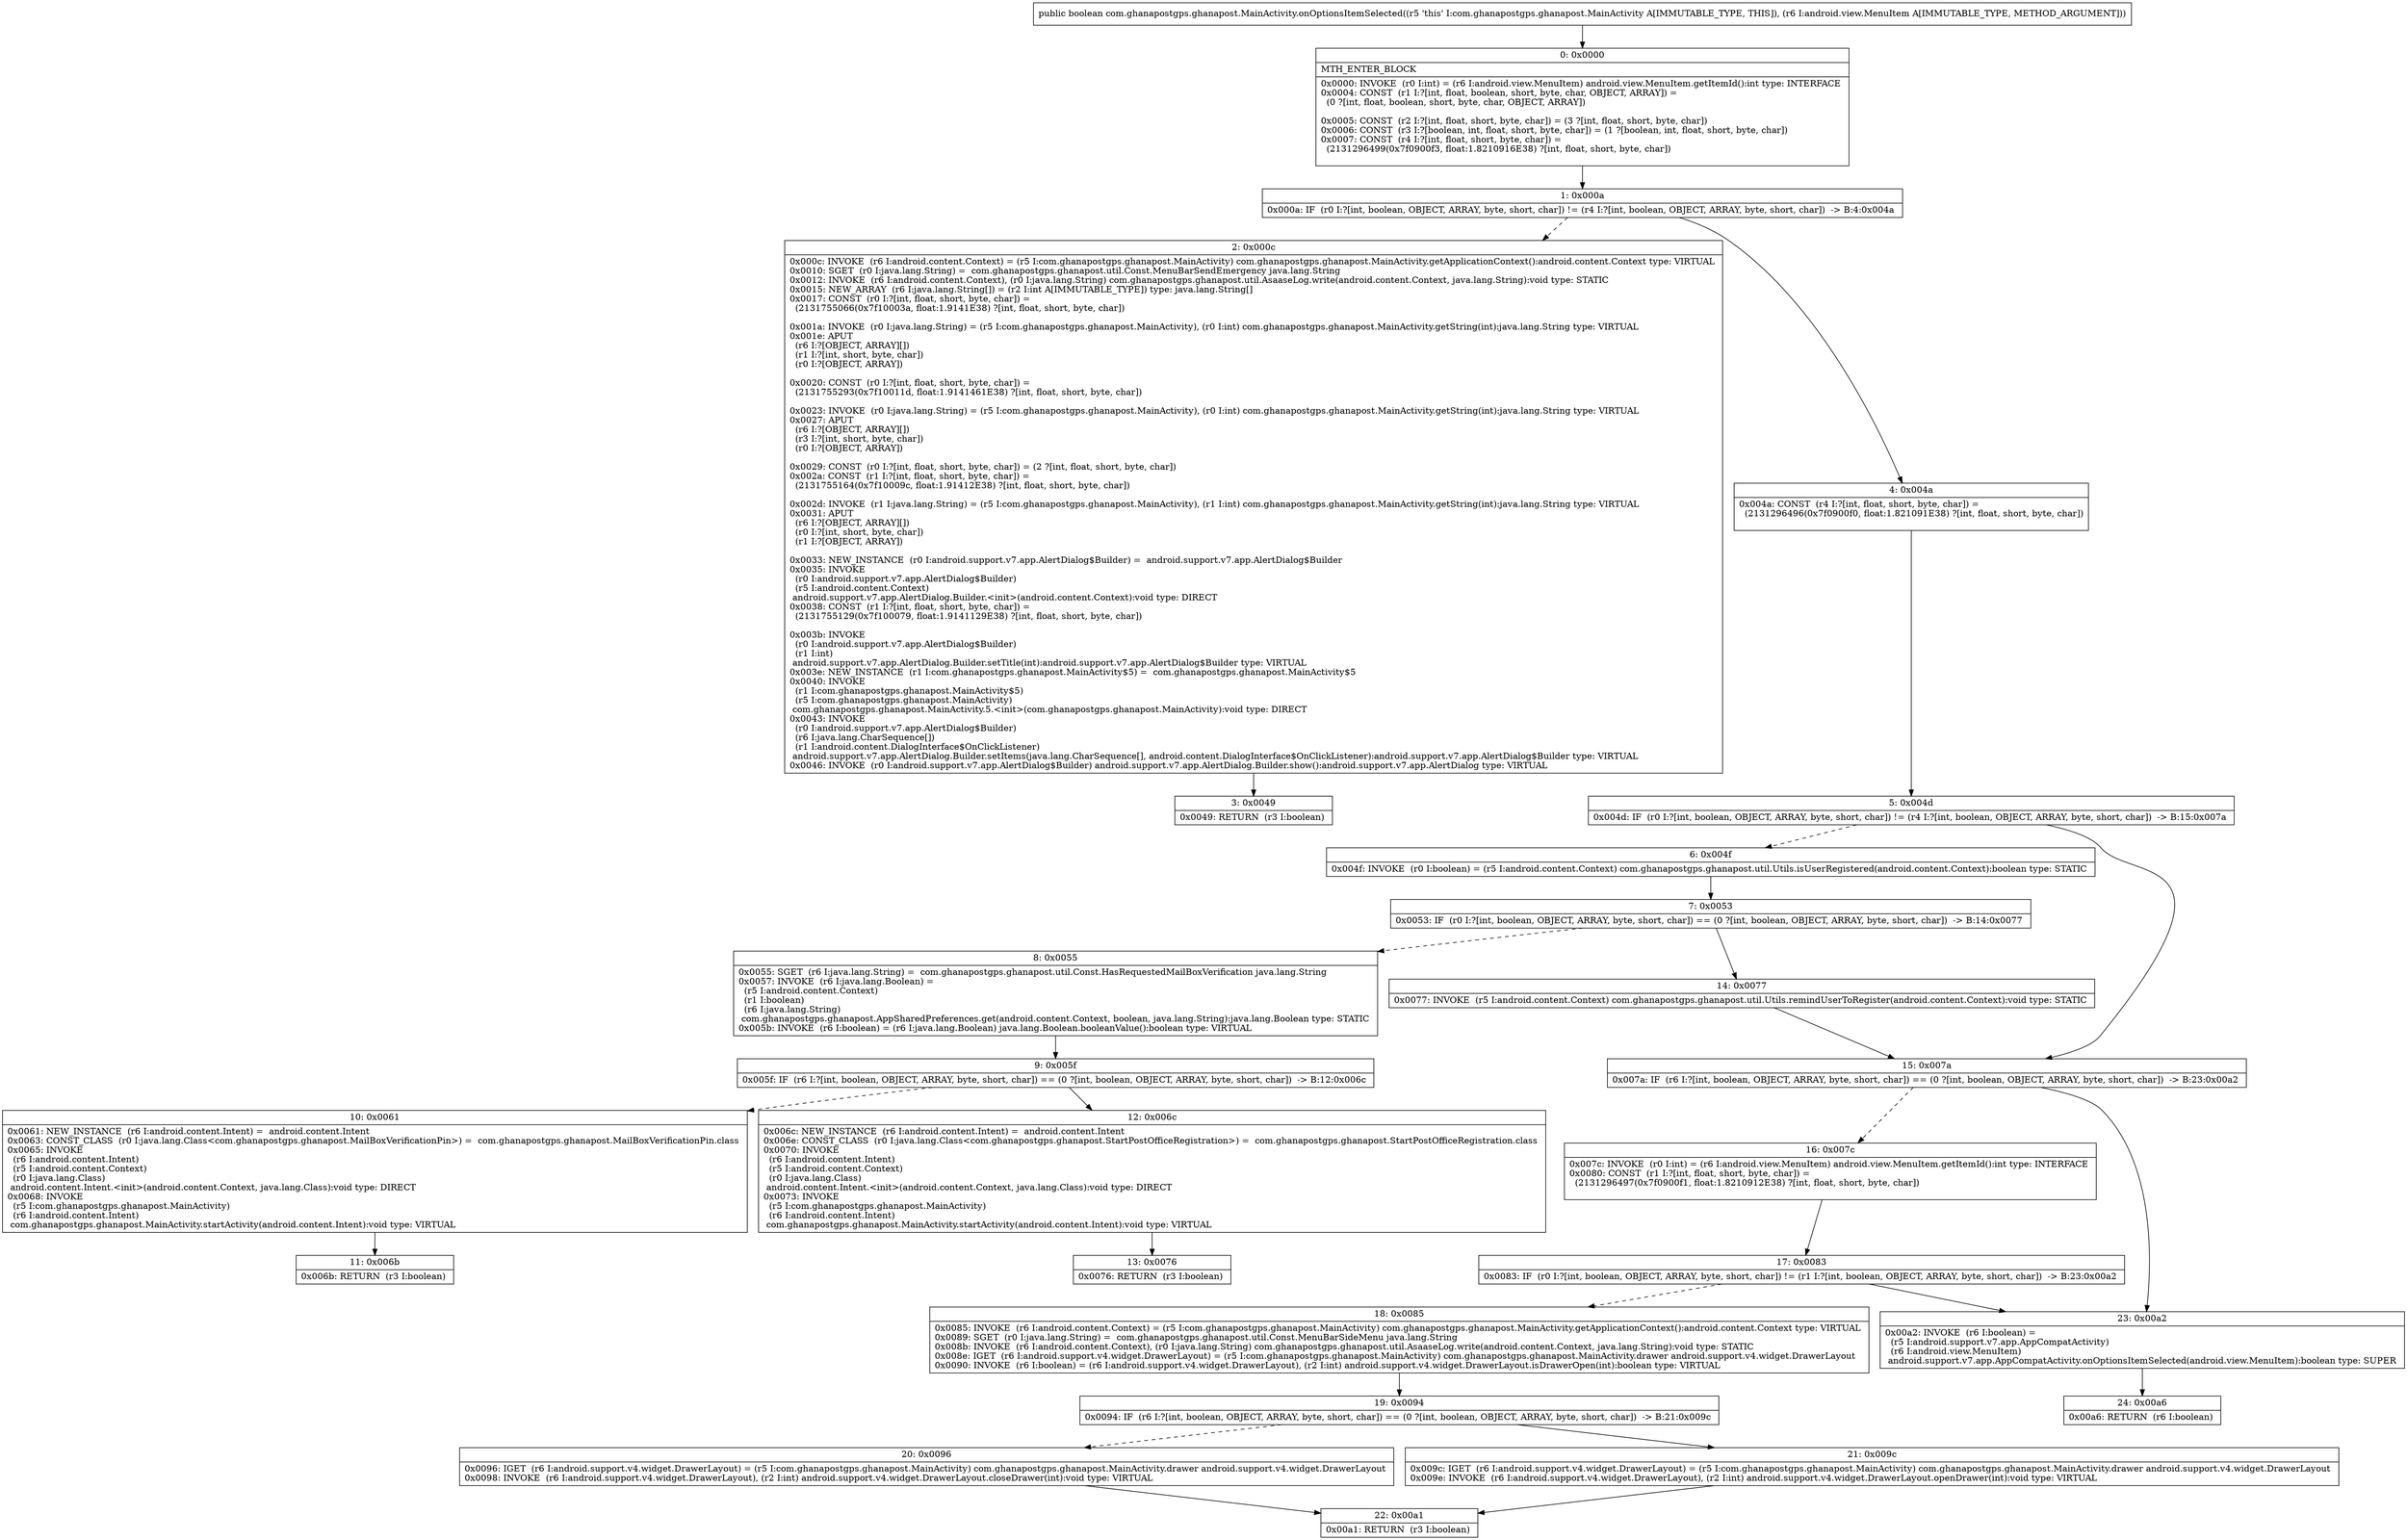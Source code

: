 digraph "CFG forcom.ghanapostgps.ghanapost.MainActivity.onOptionsItemSelected(Landroid\/view\/MenuItem;)Z" {
Node_0 [shape=record,label="{0\:\ 0x0000|MTH_ENTER_BLOCK\l|0x0000: INVOKE  (r0 I:int) = (r6 I:android.view.MenuItem) android.view.MenuItem.getItemId():int type: INTERFACE \l0x0004: CONST  (r1 I:?[int, float, boolean, short, byte, char, OBJECT, ARRAY]) = \l  (0 ?[int, float, boolean, short, byte, char, OBJECT, ARRAY])\l \l0x0005: CONST  (r2 I:?[int, float, short, byte, char]) = (3 ?[int, float, short, byte, char]) \l0x0006: CONST  (r3 I:?[boolean, int, float, short, byte, char]) = (1 ?[boolean, int, float, short, byte, char]) \l0x0007: CONST  (r4 I:?[int, float, short, byte, char]) = \l  (2131296499(0x7f0900f3, float:1.8210916E38) ?[int, float, short, byte, char])\l \l}"];
Node_1 [shape=record,label="{1\:\ 0x000a|0x000a: IF  (r0 I:?[int, boolean, OBJECT, ARRAY, byte, short, char]) != (r4 I:?[int, boolean, OBJECT, ARRAY, byte, short, char])  \-\> B:4:0x004a \l}"];
Node_2 [shape=record,label="{2\:\ 0x000c|0x000c: INVOKE  (r6 I:android.content.Context) = (r5 I:com.ghanapostgps.ghanapost.MainActivity) com.ghanapostgps.ghanapost.MainActivity.getApplicationContext():android.content.Context type: VIRTUAL \l0x0010: SGET  (r0 I:java.lang.String) =  com.ghanapostgps.ghanapost.util.Const.MenuBarSendEmergency java.lang.String \l0x0012: INVOKE  (r6 I:android.content.Context), (r0 I:java.lang.String) com.ghanapostgps.ghanapost.util.AsaaseLog.write(android.content.Context, java.lang.String):void type: STATIC \l0x0015: NEW_ARRAY  (r6 I:java.lang.String[]) = (r2 I:int A[IMMUTABLE_TYPE]) type: java.lang.String[] \l0x0017: CONST  (r0 I:?[int, float, short, byte, char]) = \l  (2131755066(0x7f10003a, float:1.9141E38) ?[int, float, short, byte, char])\l \l0x001a: INVOKE  (r0 I:java.lang.String) = (r5 I:com.ghanapostgps.ghanapost.MainActivity), (r0 I:int) com.ghanapostgps.ghanapost.MainActivity.getString(int):java.lang.String type: VIRTUAL \l0x001e: APUT  \l  (r6 I:?[OBJECT, ARRAY][])\l  (r1 I:?[int, short, byte, char])\l  (r0 I:?[OBJECT, ARRAY])\l \l0x0020: CONST  (r0 I:?[int, float, short, byte, char]) = \l  (2131755293(0x7f10011d, float:1.9141461E38) ?[int, float, short, byte, char])\l \l0x0023: INVOKE  (r0 I:java.lang.String) = (r5 I:com.ghanapostgps.ghanapost.MainActivity), (r0 I:int) com.ghanapostgps.ghanapost.MainActivity.getString(int):java.lang.String type: VIRTUAL \l0x0027: APUT  \l  (r6 I:?[OBJECT, ARRAY][])\l  (r3 I:?[int, short, byte, char])\l  (r0 I:?[OBJECT, ARRAY])\l \l0x0029: CONST  (r0 I:?[int, float, short, byte, char]) = (2 ?[int, float, short, byte, char]) \l0x002a: CONST  (r1 I:?[int, float, short, byte, char]) = \l  (2131755164(0x7f10009c, float:1.91412E38) ?[int, float, short, byte, char])\l \l0x002d: INVOKE  (r1 I:java.lang.String) = (r5 I:com.ghanapostgps.ghanapost.MainActivity), (r1 I:int) com.ghanapostgps.ghanapost.MainActivity.getString(int):java.lang.String type: VIRTUAL \l0x0031: APUT  \l  (r6 I:?[OBJECT, ARRAY][])\l  (r0 I:?[int, short, byte, char])\l  (r1 I:?[OBJECT, ARRAY])\l \l0x0033: NEW_INSTANCE  (r0 I:android.support.v7.app.AlertDialog$Builder) =  android.support.v7.app.AlertDialog$Builder \l0x0035: INVOKE  \l  (r0 I:android.support.v7.app.AlertDialog$Builder)\l  (r5 I:android.content.Context)\l android.support.v7.app.AlertDialog.Builder.\<init\>(android.content.Context):void type: DIRECT \l0x0038: CONST  (r1 I:?[int, float, short, byte, char]) = \l  (2131755129(0x7f100079, float:1.9141129E38) ?[int, float, short, byte, char])\l \l0x003b: INVOKE  \l  (r0 I:android.support.v7.app.AlertDialog$Builder)\l  (r1 I:int)\l android.support.v7.app.AlertDialog.Builder.setTitle(int):android.support.v7.app.AlertDialog$Builder type: VIRTUAL \l0x003e: NEW_INSTANCE  (r1 I:com.ghanapostgps.ghanapost.MainActivity$5) =  com.ghanapostgps.ghanapost.MainActivity$5 \l0x0040: INVOKE  \l  (r1 I:com.ghanapostgps.ghanapost.MainActivity$5)\l  (r5 I:com.ghanapostgps.ghanapost.MainActivity)\l com.ghanapostgps.ghanapost.MainActivity.5.\<init\>(com.ghanapostgps.ghanapost.MainActivity):void type: DIRECT \l0x0043: INVOKE  \l  (r0 I:android.support.v7.app.AlertDialog$Builder)\l  (r6 I:java.lang.CharSequence[])\l  (r1 I:android.content.DialogInterface$OnClickListener)\l android.support.v7.app.AlertDialog.Builder.setItems(java.lang.CharSequence[], android.content.DialogInterface$OnClickListener):android.support.v7.app.AlertDialog$Builder type: VIRTUAL \l0x0046: INVOKE  (r0 I:android.support.v7.app.AlertDialog$Builder) android.support.v7.app.AlertDialog.Builder.show():android.support.v7.app.AlertDialog type: VIRTUAL \l}"];
Node_3 [shape=record,label="{3\:\ 0x0049|0x0049: RETURN  (r3 I:boolean) \l}"];
Node_4 [shape=record,label="{4\:\ 0x004a|0x004a: CONST  (r4 I:?[int, float, short, byte, char]) = \l  (2131296496(0x7f0900f0, float:1.821091E38) ?[int, float, short, byte, char])\l \l}"];
Node_5 [shape=record,label="{5\:\ 0x004d|0x004d: IF  (r0 I:?[int, boolean, OBJECT, ARRAY, byte, short, char]) != (r4 I:?[int, boolean, OBJECT, ARRAY, byte, short, char])  \-\> B:15:0x007a \l}"];
Node_6 [shape=record,label="{6\:\ 0x004f|0x004f: INVOKE  (r0 I:boolean) = (r5 I:android.content.Context) com.ghanapostgps.ghanapost.util.Utils.isUserRegistered(android.content.Context):boolean type: STATIC \l}"];
Node_7 [shape=record,label="{7\:\ 0x0053|0x0053: IF  (r0 I:?[int, boolean, OBJECT, ARRAY, byte, short, char]) == (0 ?[int, boolean, OBJECT, ARRAY, byte, short, char])  \-\> B:14:0x0077 \l}"];
Node_8 [shape=record,label="{8\:\ 0x0055|0x0055: SGET  (r6 I:java.lang.String) =  com.ghanapostgps.ghanapost.util.Const.HasRequestedMailBoxVerification java.lang.String \l0x0057: INVOKE  (r6 I:java.lang.Boolean) = \l  (r5 I:android.content.Context)\l  (r1 I:boolean)\l  (r6 I:java.lang.String)\l com.ghanapostgps.ghanapost.AppSharedPreferences.get(android.content.Context, boolean, java.lang.String):java.lang.Boolean type: STATIC \l0x005b: INVOKE  (r6 I:boolean) = (r6 I:java.lang.Boolean) java.lang.Boolean.booleanValue():boolean type: VIRTUAL \l}"];
Node_9 [shape=record,label="{9\:\ 0x005f|0x005f: IF  (r6 I:?[int, boolean, OBJECT, ARRAY, byte, short, char]) == (0 ?[int, boolean, OBJECT, ARRAY, byte, short, char])  \-\> B:12:0x006c \l}"];
Node_10 [shape=record,label="{10\:\ 0x0061|0x0061: NEW_INSTANCE  (r6 I:android.content.Intent) =  android.content.Intent \l0x0063: CONST_CLASS  (r0 I:java.lang.Class\<com.ghanapostgps.ghanapost.MailBoxVerificationPin\>) =  com.ghanapostgps.ghanapost.MailBoxVerificationPin.class \l0x0065: INVOKE  \l  (r6 I:android.content.Intent)\l  (r5 I:android.content.Context)\l  (r0 I:java.lang.Class)\l android.content.Intent.\<init\>(android.content.Context, java.lang.Class):void type: DIRECT \l0x0068: INVOKE  \l  (r5 I:com.ghanapostgps.ghanapost.MainActivity)\l  (r6 I:android.content.Intent)\l com.ghanapostgps.ghanapost.MainActivity.startActivity(android.content.Intent):void type: VIRTUAL \l}"];
Node_11 [shape=record,label="{11\:\ 0x006b|0x006b: RETURN  (r3 I:boolean) \l}"];
Node_12 [shape=record,label="{12\:\ 0x006c|0x006c: NEW_INSTANCE  (r6 I:android.content.Intent) =  android.content.Intent \l0x006e: CONST_CLASS  (r0 I:java.lang.Class\<com.ghanapostgps.ghanapost.StartPostOfficeRegistration\>) =  com.ghanapostgps.ghanapost.StartPostOfficeRegistration.class \l0x0070: INVOKE  \l  (r6 I:android.content.Intent)\l  (r5 I:android.content.Context)\l  (r0 I:java.lang.Class)\l android.content.Intent.\<init\>(android.content.Context, java.lang.Class):void type: DIRECT \l0x0073: INVOKE  \l  (r5 I:com.ghanapostgps.ghanapost.MainActivity)\l  (r6 I:android.content.Intent)\l com.ghanapostgps.ghanapost.MainActivity.startActivity(android.content.Intent):void type: VIRTUAL \l}"];
Node_13 [shape=record,label="{13\:\ 0x0076|0x0076: RETURN  (r3 I:boolean) \l}"];
Node_14 [shape=record,label="{14\:\ 0x0077|0x0077: INVOKE  (r5 I:android.content.Context) com.ghanapostgps.ghanapost.util.Utils.remindUserToRegister(android.content.Context):void type: STATIC \l}"];
Node_15 [shape=record,label="{15\:\ 0x007a|0x007a: IF  (r6 I:?[int, boolean, OBJECT, ARRAY, byte, short, char]) == (0 ?[int, boolean, OBJECT, ARRAY, byte, short, char])  \-\> B:23:0x00a2 \l}"];
Node_16 [shape=record,label="{16\:\ 0x007c|0x007c: INVOKE  (r0 I:int) = (r6 I:android.view.MenuItem) android.view.MenuItem.getItemId():int type: INTERFACE \l0x0080: CONST  (r1 I:?[int, float, short, byte, char]) = \l  (2131296497(0x7f0900f1, float:1.8210912E38) ?[int, float, short, byte, char])\l \l}"];
Node_17 [shape=record,label="{17\:\ 0x0083|0x0083: IF  (r0 I:?[int, boolean, OBJECT, ARRAY, byte, short, char]) != (r1 I:?[int, boolean, OBJECT, ARRAY, byte, short, char])  \-\> B:23:0x00a2 \l}"];
Node_18 [shape=record,label="{18\:\ 0x0085|0x0085: INVOKE  (r6 I:android.content.Context) = (r5 I:com.ghanapostgps.ghanapost.MainActivity) com.ghanapostgps.ghanapost.MainActivity.getApplicationContext():android.content.Context type: VIRTUAL \l0x0089: SGET  (r0 I:java.lang.String) =  com.ghanapostgps.ghanapost.util.Const.MenuBarSideMenu java.lang.String \l0x008b: INVOKE  (r6 I:android.content.Context), (r0 I:java.lang.String) com.ghanapostgps.ghanapost.util.AsaaseLog.write(android.content.Context, java.lang.String):void type: STATIC \l0x008e: IGET  (r6 I:android.support.v4.widget.DrawerLayout) = (r5 I:com.ghanapostgps.ghanapost.MainActivity) com.ghanapostgps.ghanapost.MainActivity.drawer android.support.v4.widget.DrawerLayout \l0x0090: INVOKE  (r6 I:boolean) = (r6 I:android.support.v4.widget.DrawerLayout), (r2 I:int) android.support.v4.widget.DrawerLayout.isDrawerOpen(int):boolean type: VIRTUAL \l}"];
Node_19 [shape=record,label="{19\:\ 0x0094|0x0094: IF  (r6 I:?[int, boolean, OBJECT, ARRAY, byte, short, char]) == (0 ?[int, boolean, OBJECT, ARRAY, byte, short, char])  \-\> B:21:0x009c \l}"];
Node_20 [shape=record,label="{20\:\ 0x0096|0x0096: IGET  (r6 I:android.support.v4.widget.DrawerLayout) = (r5 I:com.ghanapostgps.ghanapost.MainActivity) com.ghanapostgps.ghanapost.MainActivity.drawer android.support.v4.widget.DrawerLayout \l0x0098: INVOKE  (r6 I:android.support.v4.widget.DrawerLayout), (r2 I:int) android.support.v4.widget.DrawerLayout.closeDrawer(int):void type: VIRTUAL \l}"];
Node_21 [shape=record,label="{21\:\ 0x009c|0x009c: IGET  (r6 I:android.support.v4.widget.DrawerLayout) = (r5 I:com.ghanapostgps.ghanapost.MainActivity) com.ghanapostgps.ghanapost.MainActivity.drawer android.support.v4.widget.DrawerLayout \l0x009e: INVOKE  (r6 I:android.support.v4.widget.DrawerLayout), (r2 I:int) android.support.v4.widget.DrawerLayout.openDrawer(int):void type: VIRTUAL \l}"];
Node_22 [shape=record,label="{22\:\ 0x00a1|0x00a1: RETURN  (r3 I:boolean) \l}"];
Node_23 [shape=record,label="{23\:\ 0x00a2|0x00a2: INVOKE  (r6 I:boolean) = \l  (r5 I:android.support.v7.app.AppCompatActivity)\l  (r6 I:android.view.MenuItem)\l android.support.v7.app.AppCompatActivity.onOptionsItemSelected(android.view.MenuItem):boolean type: SUPER \l}"];
Node_24 [shape=record,label="{24\:\ 0x00a6|0x00a6: RETURN  (r6 I:boolean) \l}"];
MethodNode[shape=record,label="{public boolean com.ghanapostgps.ghanapost.MainActivity.onOptionsItemSelected((r5 'this' I:com.ghanapostgps.ghanapost.MainActivity A[IMMUTABLE_TYPE, THIS]), (r6 I:android.view.MenuItem A[IMMUTABLE_TYPE, METHOD_ARGUMENT])) }"];
MethodNode -> Node_0;
Node_0 -> Node_1;
Node_1 -> Node_2[style=dashed];
Node_1 -> Node_4;
Node_2 -> Node_3;
Node_4 -> Node_5;
Node_5 -> Node_6[style=dashed];
Node_5 -> Node_15;
Node_6 -> Node_7;
Node_7 -> Node_8[style=dashed];
Node_7 -> Node_14;
Node_8 -> Node_9;
Node_9 -> Node_10[style=dashed];
Node_9 -> Node_12;
Node_10 -> Node_11;
Node_12 -> Node_13;
Node_14 -> Node_15;
Node_15 -> Node_16[style=dashed];
Node_15 -> Node_23;
Node_16 -> Node_17;
Node_17 -> Node_18[style=dashed];
Node_17 -> Node_23;
Node_18 -> Node_19;
Node_19 -> Node_20[style=dashed];
Node_19 -> Node_21;
Node_20 -> Node_22;
Node_21 -> Node_22;
Node_23 -> Node_24;
}


